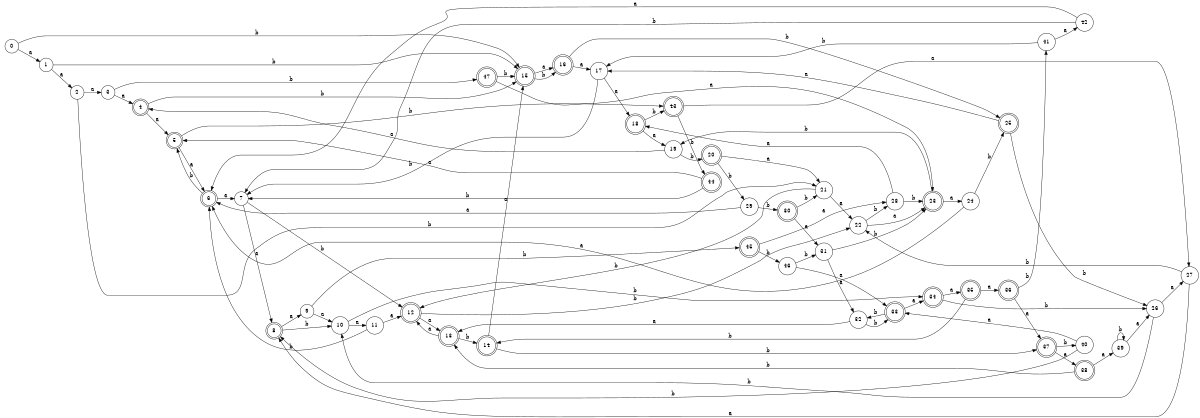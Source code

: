 digraph n39_5 {
__start0 [label="" shape="none"];

rankdir=LR;
size="8,5";

s0 [style="filled", color="black", fillcolor="white" shape="circle", label="0"];
s1 [style="filled", color="black", fillcolor="white" shape="circle", label="1"];
s2 [style="filled", color="black", fillcolor="white" shape="circle", label="2"];
s3 [style="filled", color="black", fillcolor="white" shape="circle", label="3"];
s4 [style="rounded,filled", color="black", fillcolor="white" shape="doublecircle", label="4"];
s5 [style="rounded,filled", color="black", fillcolor="white" shape="doublecircle", label="5"];
s6 [style="rounded,filled", color="black", fillcolor="white" shape="doublecircle", label="6"];
s7 [style="filled", color="black", fillcolor="white" shape="circle", label="7"];
s8 [style="rounded,filled", color="black", fillcolor="white" shape="doublecircle", label="8"];
s9 [style="filled", color="black", fillcolor="white" shape="circle", label="9"];
s10 [style="filled", color="black", fillcolor="white" shape="circle", label="10"];
s11 [style="filled", color="black", fillcolor="white" shape="circle", label="11"];
s12 [style="rounded,filled", color="black", fillcolor="white" shape="doublecircle", label="12"];
s13 [style="rounded,filled", color="black", fillcolor="white" shape="doublecircle", label="13"];
s14 [style="rounded,filled", color="black", fillcolor="white" shape="doublecircle", label="14"];
s15 [style="rounded,filled", color="black", fillcolor="white" shape="doublecircle", label="15"];
s16 [style="rounded,filled", color="black", fillcolor="white" shape="doublecircle", label="16"];
s17 [style="filled", color="black", fillcolor="white" shape="circle", label="17"];
s18 [style="rounded,filled", color="black", fillcolor="white" shape="doublecircle", label="18"];
s19 [style="filled", color="black", fillcolor="white" shape="circle", label="19"];
s20 [style="rounded,filled", color="black", fillcolor="white" shape="doublecircle", label="20"];
s21 [style="filled", color="black", fillcolor="white" shape="circle", label="21"];
s22 [style="filled", color="black", fillcolor="white" shape="circle", label="22"];
s23 [style="rounded,filled", color="black", fillcolor="white" shape="doublecircle", label="23"];
s24 [style="filled", color="black", fillcolor="white" shape="circle", label="24"];
s25 [style="rounded,filled", color="black", fillcolor="white" shape="doublecircle", label="25"];
s26 [style="filled", color="black", fillcolor="white" shape="circle", label="26"];
s27 [style="filled", color="black", fillcolor="white" shape="circle", label="27"];
s28 [style="filled", color="black", fillcolor="white" shape="circle", label="28"];
s29 [style="filled", color="black", fillcolor="white" shape="circle", label="29"];
s30 [style="rounded,filled", color="black", fillcolor="white" shape="doublecircle", label="30"];
s31 [style="filled", color="black", fillcolor="white" shape="circle", label="31"];
s32 [style="filled", color="black", fillcolor="white" shape="circle", label="32"];
s33 [style="rounded,filled", color="black", fillcolor="white" shape="doublecircle", label="33"];
s34 [style="rounded,filled", color="black", fillcolor="white" shape="doublecircle", label="34"];
s35 [style="rounded,filled", color="black", fillcolor="white" shape="doublecircle", label="35"];
s36 [style="rounded,filled", color="black", fillcolor="white" shape="doublecircle", label="36"];
s37 [style="rounded,filled", color="black", fillcolor="white" shape="doublecircle", label="37"];
s38 [style="rounded,filled", color="black", fillcolor="white" shape="doublecircle", label="38"];
s39 [style="filled", color="black", fillcolor="white" shape="circle", label="39"];
s40 [style="filled", color="black", fillcolor="white" shape="circle", label="40"];
s41 [style="filled", color="black", fillcolor="white" shape="circle", label="41"];
s42 [style="filled", color="black", fillcolor="white" shape="circle", label="42"];
s43 [style="rounded,filled", color="black", fillcolor="white" shape="doublecircle", label="43"];
s44 [style="rounded,filled", color="black", fillcolor="white" shape="doublecircle", label="44"];
s45 [style="rounded,filled", color="black", fillcolor="white" shape="doublecircle", label="45"];
s46 [style="filled", color="black", fillcolor="white" shape="circle", label="46"];
s47 [style="rounded,filled", color="black", fillcolor="white" shape="doublecircle", label="47"];
s0 -> s1 [label="a"];
s0 -> s15 [label="b"];
s1 -> s2 [label="a"];
s1 -> s15 [label="b"];
s2 -> s3 [label="a"];
s2 -> s21 [label="b"];
s3 -> s4 [label="a"];
s3 -> s47 [label="b"];
s4 -> s5 [label="a"];
s4 -> s15 [label="b"];
s5 -> s6 [label="a"];
s5 -> s43 [label="b"];
s6 -> s7 [label="a"];
s6 -> s5 [label="b"];
s7 -> s8 [label="a"];
s7 -> s12 [label="b"];
s8 -> s9 [label="a"];
s8 -> s10 [label="b"];
s9 -> s10 [label="a"];
s9 -> s45 [label="b"];
s10 -> s11 [label="a"];
s10 -> s34 [label="b"];
s11 -> s12 [label="a"];
s11 -> s6 [label="b"];
s12 -> s13 [label="a"];
s12 -> s22 [label="b"];
s13 -> s12 [label="a"];
s13 -> s14 [label="b"];
s14 -> s15 [label="a"];
s14 -> s37 [label="b"];
s15 -> s16 [label="a"];
s15 -> s16 [label="b"];
s16 -> s17 [label="a"];
s16 -> s25 [label="b"];
s17 -> s18 [label="a"];
s17 -> s7 [label="b"];
s18 -> s19 [label="a"];
s18 -> s43 [label="b"];
s19 -> s4 [label="a"];
s19 -> s20 [label="b"];
s20 -> s21 [label="a"];
s20 -> s29 [label="b"];
s21 -> s22 [label="a"];
s21 -> s12 [label="b"];
s22 -> s23 [label="a"];
s22 -> s28 [label="b"];
s23 -> s24 [label="a"];
s23 -> s19 [label="b"];
s24 -> s6 [label="a"];
s24 -> s25 [label="b"];
s25 -> s17 [label="a"];
s25 -> s26 [label="b"];
s26 -> s27 [label="a"];
s26 -> s10 [label="b"];
s27 -> s8 [label="a"];
s27 -> s22 [label="b"];
s28 -> s18 [label="a"];
s28 -> s23 [label="b"];
s29 -> s6 [label="a"];
s29 -> s30 [label="b"];
s30 -> s31 [label="a"];
s30 -> s21 [label="b"];
s31 -> s32 [label="a"];
s31 -> s23 [label="b"];
s32 -> s13 [label="a"];
s32 -> s33 [label="b"];
s33 -> s34 [label="a"];
s33 -> s32 [label="b"];
s34 -> s35 [label="a"];
s34 -> s26 [label="b"];
s35 -> s36 [label="a"];
s35 -> s14 [label="b"];
s36 -> s37 [label="a"];
s36 -> s41 [label="b"];
s37 -> s38 [label="a"];
s37 -> s40 [label="b"];
s38 -> s39 [label="a"];
s38 -> s13 [label="b"];
s39 -> s26 [label="a"];
s39 -> s39 [label="b"];
s40 -> s33 [label="a"];
s40 -> s8 [label="b"];
s41 -> s42 [label="a"];
s41 -> s17 [label="b"];
s42 -> s6 [label="a"];
s42 -> s7 [label="b"];
s43 -> s27 [label="a"];
s43 -> s44 [label="b"];
s44 -> s5 [label="a"];
s44 -> s7 [label="b"];
s45 -> s28 [label="a"];
s45 -> s46 [label="b"];
s46 -> s33 [label="a"];
s46 -> s31 [label="b"];
s47 -> s23 [label="a"];
s47 -> s15 [label="b"];

}